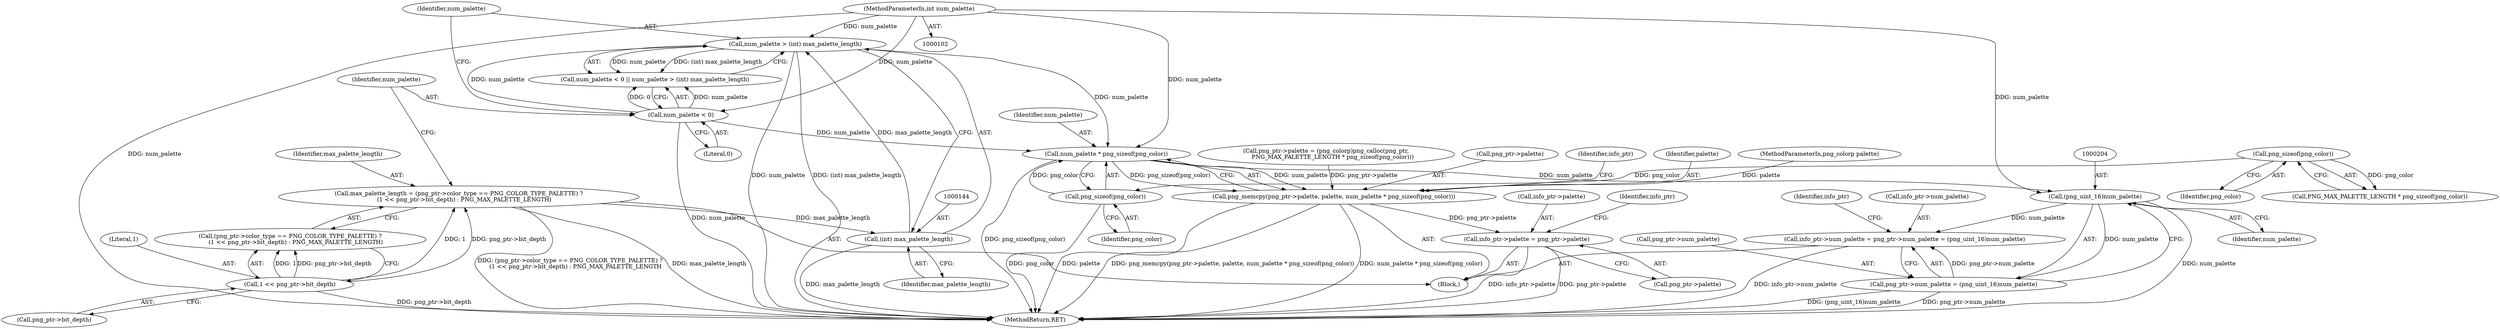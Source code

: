 digraph "0_Chrome_7f3d85b096f66870a15b37c2f40b219b2e292693_21@API" {
"1000184" [label="(Call,num_palette * png_sizeof(png_color))"];
"1000141" [label="(Call,num_palette > (int) max_palette_length)"];
"1000138" [label="(Call,num_palette < 0)"];
"1000106" [label="(MethodParameterIn,int num_palette)"];
"1000143" [label="(Call,(int) max_palette_length)"];
"1000122" [label="(Call,max_palette_length = (png_ptr->color_type == PNG_COLOR_TYPE_PALETTE) ?\n      (1 << png_ptr->bit_depth) : PNG_MAX_PALETTE_LENGTH)"];
"1000130" [label="(Call,1 << png_ptr->bit_depth)"];
"1000186" [label="(Call,png_sizeof(png_color))"];
"1000177" [label="(Call,png_sizeof(png_color))"];
"1000179" [label="(Call,png_memcpy(png_ptr->palette, palette, num_palette * png_sizeof(png_color)))"];
"1000188" [label="(Call,info_ptr->palette = png_ptr->palette)"];
"1000203" [label="(Call,(png_uint_16)num_palette)"];
"1000195" [label="(Call,info_ptr->num_palette = png_ptr->num_palette = (png_uint_16)num_palette)"];
"1000199" [label="(Call,png_ptr->num_palette = (png_uint_16)num_palette)"];
"1000130" [label="(Call,1 << png_ptr->bit_depth)"];
"1000189" [label="(Call,info_ptr->palette)"];
"1000184" [label="(Call,num_palette * png_sizeof(png_color))"];
"1000142" [label="(Identifier,num_palette)"];
"1000138" [label="(Call,num_palette < 0)"];
"1000106" [label="(MethodParameterIn,int num_palette)"];
"1000145" [label="(Identifier,max_palette_length)"];
"1000199" [label="(Call,png_ptr->num_palette = (png_uint_16)num_palette)"];
"1000179" [label="(Call,png_memcpy(png_ptr->palette, palette, num_palette * png_sizeof(png_color)))"];
"1000197" [label="(Identifier,info_ptr)"];
"1000167" [label="(Call,png_ptr->palette = (png_colorp)png_calloc(png_ptr,\n       PNG_MAX_PALETTE_LENGTH * png_sizeof(png_color)))"];
"1000180" [label="(Call,png_ptr->palette)"];
"1000196" [label="(Call,info_ptr->num_palette)"];
"1000205" [label="(Identifier,num_palette)"];
"1000124" [label="(Call,(png_ptr->color_type == PNG_COLOR_TYPE_PALETTE) ?\n      (1 << png_ptr->bit_depth) : PNG_MAX_PALETTE_LENGTH)"];
"1000178" [label="(Identifier,png_color)"];
"1000141" [label="(Call,num_palette > (int) max_palette_length)"];
"1000123" [label="(Identifier,max_palette_length)"];
"1000190" [label="(Identifier,info_ptr)"];
"1000186" [label="(Call,png_sizeof(png_color))"];
"1000208" [label="(Identifier,info_ptr)"];
"1000137" [label="(Call,num_palette < 0 || num_palette > (int) max_palette_length)"];
"1000187" [label="(Identifier,png_color)"];
"1000131" [label="(Literal,1)"];
"1000216" [label="(MethodReturn,RET)"];
"1000200" [label="(Call,png_ptr->num_palette)"];
"1000175" [label="(Call,PNG_MAX_PALETTE_LENGTH * png_sizeof(png_color))"];
"1000192" [label="(Call,png_ptr->palette)"];
"1000183" [label="(Identifier,palette)"];
"1000195" [label="(Call,info_ptr->num_palette = png_ptr->num_palette = (png_uint_16)num_palette)"];
"1000107" [label="(Block,)"];
"1000185" [label="(Identifier,num_palette)"];
"1000203" [label="(Call,(png_uint_16)num_palette)"];
"1000177" [label="(Call,png_sizeof(png_color))"];
"1000139" [label="(Identifier,num_palette)"];
"1000122" [label="(Call,max_palette_length = (png_ptr->color_type == PNG_COLOR_TYPE_PALETTE) ?\n      (1 << png_ptr->bit_depth) : PNG_MAX_PALETTE_LENGTH)"];
"1000143" [label="(Call,(int) max_palette_length)"];
"1000132" [label="(Call,png_ptr->bit_depth)"];
"1000105" [label="(MethodParameterIn,png_colorp palette)"];
"1000140" [label="(Literal,0)"];
"1000188" [label="(Call,info_ptr->palette = png_ptr->palette)"];
"1000184" -> "1000179"  [label="AST: "];
"1000184" -> "1000186"  [label="CFG: "];
"1000185" -> "1000184"  [label="AST: "];
"1000186" -> "1000184"  [label="AST: "];
"1000179" -> "1000184"  [label="CFG: "];
"1000184" -> "1000216"  [label="DDG: png_sizeof(png_color)"];
"1000184" -> "1000179"  [label="DDG: num_palette"];
"1000184" -> "1000179"  [label="DDG: png_sizeof(png_color)"];
"1000141" -> "1000184"  [label="DDG: num_palette"];
"1000138" -> "1000184"  [label="DDG: num_palette"];
"1000106" -> "1000184"  [label="DDG: num_palette"];
"1000186" -> "1000184"  [label="DDG: png_color"];
"1000184" -> "1000203"  [label="DDG: num_palette"];
"1000141" -> "1000137"  [label="AST: "];
"1000141" -> "1000143"  [label="CFG: "];
"1000142" -> "1000141"  [label="AST: "];
"1000143" -> "1000141"  [label="AST: "];
"1000137" -> "1000141"  [label="CFG: "];
"1000141" -> "1000216"  [label="DDG: num_palette"];
"1000141" -> "1000216"  [label="DDG: (int) max_palette_length"];
"1000141" -> "1000137"  [label="DDG: num_palette"];
"1000141" -> "1000137"  [label="DDG: (int) max_palette_length"];
"1000138" -> "1000141"  [label="DDG: num_palette"];
"1000106" -> "1000141"  [label="DDG: num_palette"];
"1000143" -> "1000141"  [label="DDG: max_palette_length"];
"1000138" -> "1000137"  [label="AST: "];
"1000138" -> "1000140"  [label="CFG: "];
"1000139" -> "1000138"  [label="AST: "];
"1000140" -> "1000138"  [label="AST: "];
"1000142" -> "1000138"  [label="CFG: "];
"1000137" -> "1000138"  [label="CFG: "];
"1000138" -> "1000216"  [label="DDG: num_palette"];
"1000138" -> "1000137"  [label="DDG: num_palette"];
"1000138" -> "1000137"  [label="DDG: 0"];
"1000106" -> "1000138"  [label="DDG: num_palette"];
"1000106" -> "1000102"  [label="AST: "];
"1000106" -> "1000216"  [label="DDG: num_palette"];
"1000106" -> "1000203"  [label="DDG: num_palette"];
"1000143" -> "1000145"  [label="CFG: "];
"1000144" -> "1000143"  [label="AST: "];
"1000145" -> "1000143"  [label="AST: "];
"1000143" -> "1000216"  [label="DDG: max_palette_length"];
"1000122" -> "1000143"  [label="DDG: max_palette_length"];
"1000122" -> "1000107"  [label="AST: "];
"1000122" -> "1000124"  [label="CFG: "];
"1000123" -> "1000122"  [label="AST: "];
"1000124" -> "1000122"  [label="AST: "];
"1000139" -> "1000122"  [label="CFG: "];
"1000122" -> "1000216"  [label="DDG: (png_ptr->color_type == PNG_COLOR_TYPE_PALETTE) ?\n      (1 << png_ptr->bit_depth) : PNG_MAX_PALETTE_LENGTH"];
"1000122" -> "1000216"  [label="DDG: max_palette_length"];
"1000130" -> "1000122"  [label="DDG: 1"];
"1000130" -> "1000122"  [label="DDG: png_ptr->bit_depth"];
"1000130" -> "1000124"  [label="AST: "];
"1000130" -> "1000132"  [label="CFG: "];
"1000131" -> "1000130"  [label="AST: "];
"1000132" -> "1000130"  [label="AST: "];
"1000124" -> "1000130"  [label="CFG: "];
"1000130" -> "1000216"  [label="DDG: png_ptr->bit_depth"];
"1000130" -> "1000124"  [label="DDG: 1"];
"1000130" -> "1000124"  [label="DDG: png_ptr->bit_depth"];
"1000186" -> "1000187"  [label="CFG: "];
"1000187" -> "1000186"  [label="AST: "];
"1000186" -> "1000216"  [label="DDG: png_color"];
"1000177" -> "1000186"  [label="DDG: png_color"];
"1000177" -> "1000175"  [label="AST: "];
"1000177" -> "1000178"  [label="CFG: "];
"1000178" -> "1000177"  [label="AST: "];
"1000175" -> "1000177"  [label="CFG: "];
"1000177" -> "1000175"  [label="DDG: png_color"];
"1000179" -> "1000107"  [label="AST: "];
"1000180" -> "1000179"  [label="AST: "];
"1000183" -> "1000179"  [label="AST: "];
"1000190" -> "1000179"  [label="CFG: "];
"1000179" -> "1000216"  [label="DDG: png_memcpy(png_ptr->palette, palette, num_palette * png_sizeof(png_color))"];
"1000179" -> "1000216"  [label="DDG: num_palette * png_sizeof(png_color)"];
"1000179" -> "1000216"  [label="DDG: palette"];
"1000167" -> "1000179"  [label="DDG: png_ptr->palette"];
"1000105" -> "1000179"  [label="DDG: palette"];
"1000179" -> "1000188"  [label="DDG: png_ptr->palette"];
"1000188" -> "1000107"  [label="AST: "];
"1000188" -> "1000192"  [label="CFG: "];
"1000189" -> "1000188"  [label="AST: "];
"1000192" -> "1000188"  [label="AST: "];
"1000197" -> "1000188"  [label="CFG: "];
"1000188" -> "1000216"  [label="DDG: info_ptr->palette"];
"1000188" -> "1000216"  [label="DDG: png_ptr->palette"];
"1000203" -> "1000199"  [label="AST: "];
"1000203" -> "1000205"  [label="CFG: "];
"1000204" -> "1000203"  [label="AST: "];
"1000205" -> "1000203"  [label="AST: "];
"1000199" -> "1000203"  [label="CFG: "];
"1000203" -> "1000216"  [label="DDG: num_palette"];
"1000203" -> "1000195"  [label="DDG: num_palette"];
"1000203" -> "1000199"  [label="DDG: num_palette"];
"1000195" -> "1000107"  [label="AST: "];
"1000195" -> "1000199"  [label="CFG: "];
"1000196" -> "1000195"  [label="AST: "];
"1000199" -> "1000195"  [label="AST: "];
"1000208" -> "1000195"  [label="CFG: "];
"1000195" -> "1000216"  [label="DDG: info_ptr->num_palette"];
"1000199" -> "1000195"  [label="DDG: png_ptr->num_palette"];
"1000200" -> "1000199"  [label="AST: "];
"1000199" -> "1000216"  [label="DDG: png_ptr->num_palette"];
"1000199" -> "1000216"  [label="DDG: (png_uint_16)num_palette"];
}
